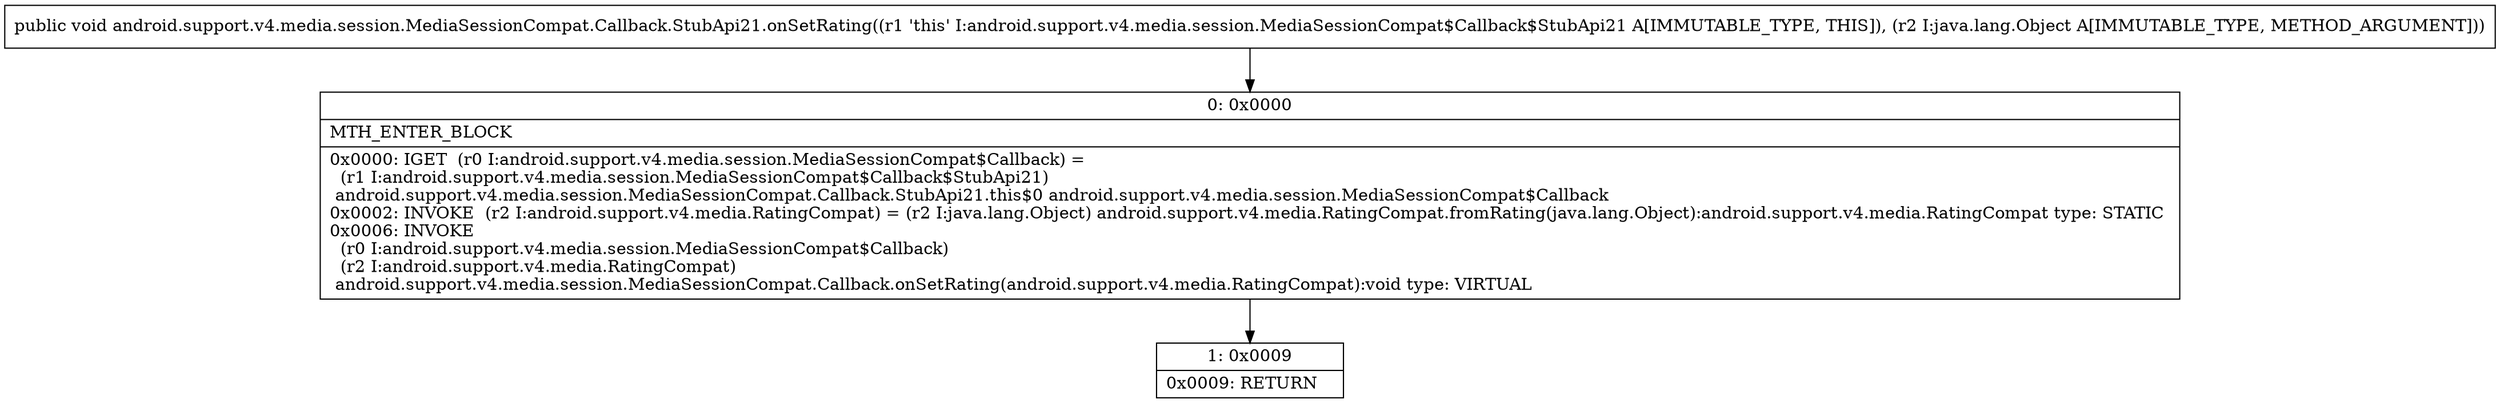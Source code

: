 digraph "CFG forandroid.support.v4.media.session.MediaSessionCompat.Callback.StubApi21.onSetRating(Ljava\/lang\/Object;)V" {
Node_0 [shape=record,label="{0\:\ 0x0000|MTH_ENTER_BLOCK\l|0x0000: IGET  (r0 I:android.support.v4.media.session.MediaSessionCompat$Callback) = \l  (r1 I:android.support.v4.media.session.MediaSessionCompat$Callback$StubApi21)\l android.support.v4.media.session.MediaSessionCompat.Callback.StubApi21.this$0 android.support.v4.media.session.MediaSessionCompat$Callback \l0x0002: INVOKE  (r2 I:android.support.v4.media.RatingCompat) = (r2 I:java.lang.Object) android.support.v4.media.RatingCompat.fromRating(java.lang.Object):android.support.v4.media.RatingCompat type: STATIC \l0x0006: INVOKE  \l  (r0 I:android.support.v4.media.session.MediaSessionCompat$Callback)\l  (r2 I:android.support.v4.media.RatingCompat)\l android.support.v4.media.session.MediaSessionCompat.Callback.onSetRating(android.support.v4.media.RatingCompat):void type: VIRTUAL \l}"];
Node_1 [shape=record,label="{1\:\ 0x0009|0x0009: RETURN   \l}"];
MethodNode[shape=record,label="{public void android.support.v4.media.session.MediaSessionCompat.Callback.StubApi21.onSetRating((r1 'this' I:android.support.v4.media.session.MediaSessionCompat$Callback$StubApi21 A[IMMUTABLE_TYPE, THIS]), (r2 I:java.lang.Object A[IMMUTABLE_TYPE, METHOD_ARGUMENT])) }"];
MethodNode -> Node_0;
Node_0 -> Node_1;
}

